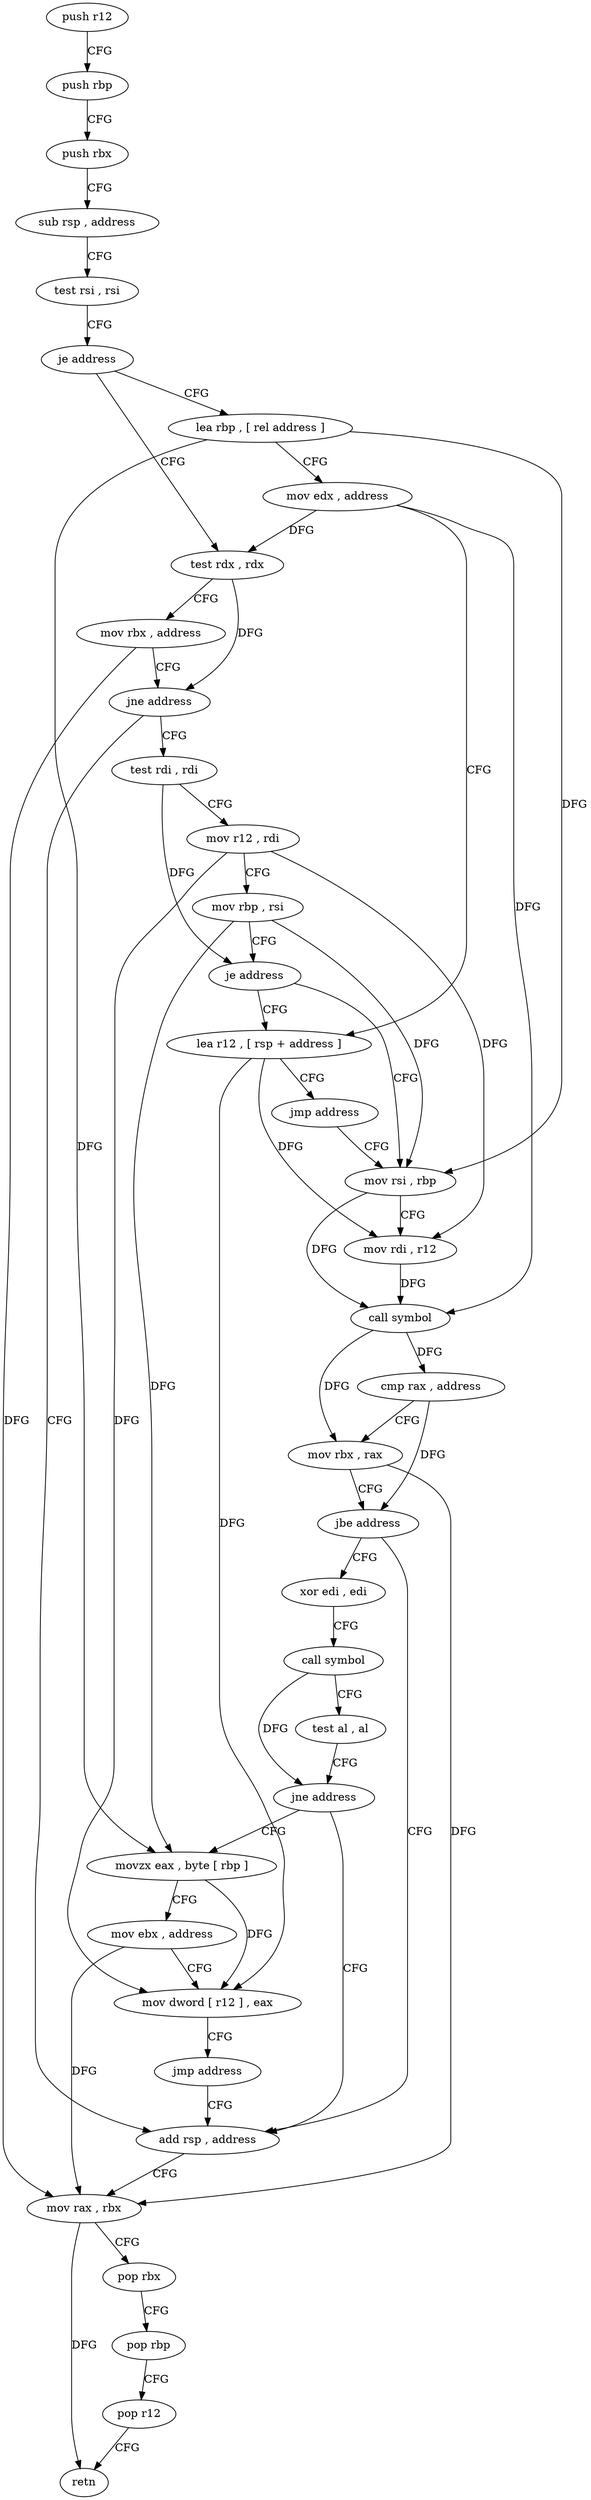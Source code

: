 digraph "func" {
"184304" [label = "push r12" ]
"184306" [label = "push rbp" ]
"184307" [label = "push rbx" ]
"184308" [label = "sub rsp , address" ]
"184312" [label = "test rsi , rsi" ]
"184315" [label = "je address" ]
"184408" [label = "lea rbp , [ rel address ]" ]
"184317" [label = "test rdx , rdx" ]
"184415" [label = "mov edx , address" ]
"184420" [label = "lea r12 , [ rsp + address ]" ]
"184320" [label = "mov rbx , address" ]
"184327" [label = "jne address" ]
"184344" [label = "test rdi , rdi" ]
"184329" [label = "add rsp , address" ]
"184355" [label = "mov rsi , rbp" ]
"184358" [label = "mov rdi , r12" ]
"184361" [label = "call symbol" ]
"184366" [label = "cmp rax , address" ]
"184370" [label = "mov rbx , rax" ]
"184373" [label = "jbe address" ]
"184375" [label = "xor edi , edi" ]
"184347" [label = "mov r12 , rdi" ]
"184350" [label = "mov rbp , rsi" ]
"184353" [label = "je address" ]
"184333" [label = "mov rax , rbx" ]
"184336" [label = "pop rbx" ]
"184337" [label = "pop rbp" ]
"184338" [label = "pop r12" ]
"184340" [label = "retn" ]
"184377" [label = "call symbol" ]
"184382" [label = "test al , al" ]
"184384" [label = "jne address" ]
"184386" [label = "movzx eax , byte [ rbp ]" ]
"184425" [label = "jmp address" ]
"184390" [label = "mov ebx , address" ]
"184395" [label = "mov dword [ r12 ] , eax" ]
"184399" [label = "jmp address" ]
"184304" -> "184306" [ label = "CFG" ]
"184306" -> "184307" [ label = "CFG" ]
"184307" -> "184308" [ label = "CFG" ]
"184308" -> "184312" [ label = "CFG" ]
"184312" -> "184315" [ label = "CFG" ]
"184315" -> "184408" [ label = "CFG" ]
"184315" -> "184317" [ label = "CFG" ]
"184408" -> "184415" [ label = "CFG" ]
"184408" -> "184355" [ label = "DFG" ]
"184408" -> "184386" [ label = "DFG" ]
"184317" -> "184320" [ label = "CFG" ]
"184317" -> "184327" [ label = "DFG" ]
"184415" -> "184420" [ label = "CFG" ]
"184415" -> "184317" [ label = "DFG" ]
"184415" -> "184361" [ label = "DFG" ]
"184420" -> "184425" [ label = "CFG" ]
"184420" -> "184358" [ label = "DFG" ]
"184420" -> "184395" [ label = "DFG" ]
"184320" -> "184327" [ label = "CFG" ]
"184320" -> "184333" [ label = "DFG" ]
"184327" -> "184344" [ label = "CFG" ]
"184327" -> "184329" [ label = "CFG" ]
"184344" -> "184347" [ label = "CFG" ]
"184344" -> "184353" [ label = "DFG" ]
"184329" -> "184333" [ label = "CFG" ]
"184355" -> "184358" [ label = "CFG" ]
"184355" -> "184361" [ label = "DFG" ]
"184358" -> "184361" [ label = "DFG" ]
"184361" -> "184366" [ label = "DFG" ]
"184361" -> "184370" [ label = "DFG" ]
"184366" -> "184370" [ label = "CFG" ]
"184366" -> "184373" [ label = "DFG" ]
"184370" -> "184373" [ label = "CFG" ]
"184370" -> "184333" [ label = "DFG" ]
"184373" -> "184329" [ label = "CFG" ]
"184373" -> "184375" [ label = "CFG" ]
"184375" -> "184377" [ label = "CFG" ]
"184347" -> "184350" [ label = "CFG" ]
"184347" -> "184358" [ label = "DFG" ]
"184347" -> "184395" [ label = "DFG" ]
"184350" -> "184353" [ label = "CFG" ]
"184350" -> "184355" [ label = "DFG" ]
"184350" -> "184386" [ label = "DFG" ]
"184353" -> "184420" [ label = "CFG" ]
"184353" -> "184355" [ label = "CFG" ]
"184333" -> "184336" [ label = "CFG" ]
"184333" -> "184340" [ label = "DFG" ]
"184336" -> "184337" [ label = "CFG" ]
"184337" -> "184338" [ label = "CFG" ]
"184338" -> "184340" [ label = "CFG" ]
"184377" -> "184382" [ label = "CFG" ]
"184377" -> "184384" [ label = "DFG" ]
"184382" -> "184384" [ label = "CFG" ]
"184384" -> "184329" [ label = "CFG" ]
"184384" -> "184386" [ label = "CFG" ]
"184386" -> "184390" [ label = "CFG" ]
"184386" -> "184395" [ label = "DFG" ]
"184425" -> "184355" [ label = "CFG" ]
"184390" -> "184395" [ label = "CFG" ]
"184390" -> "184333" [ label = "DFG" ]
"184395" -> "184399" [ label = "CFG" ]
"184399" -> "184329" [ label = "CFG" ]
}
